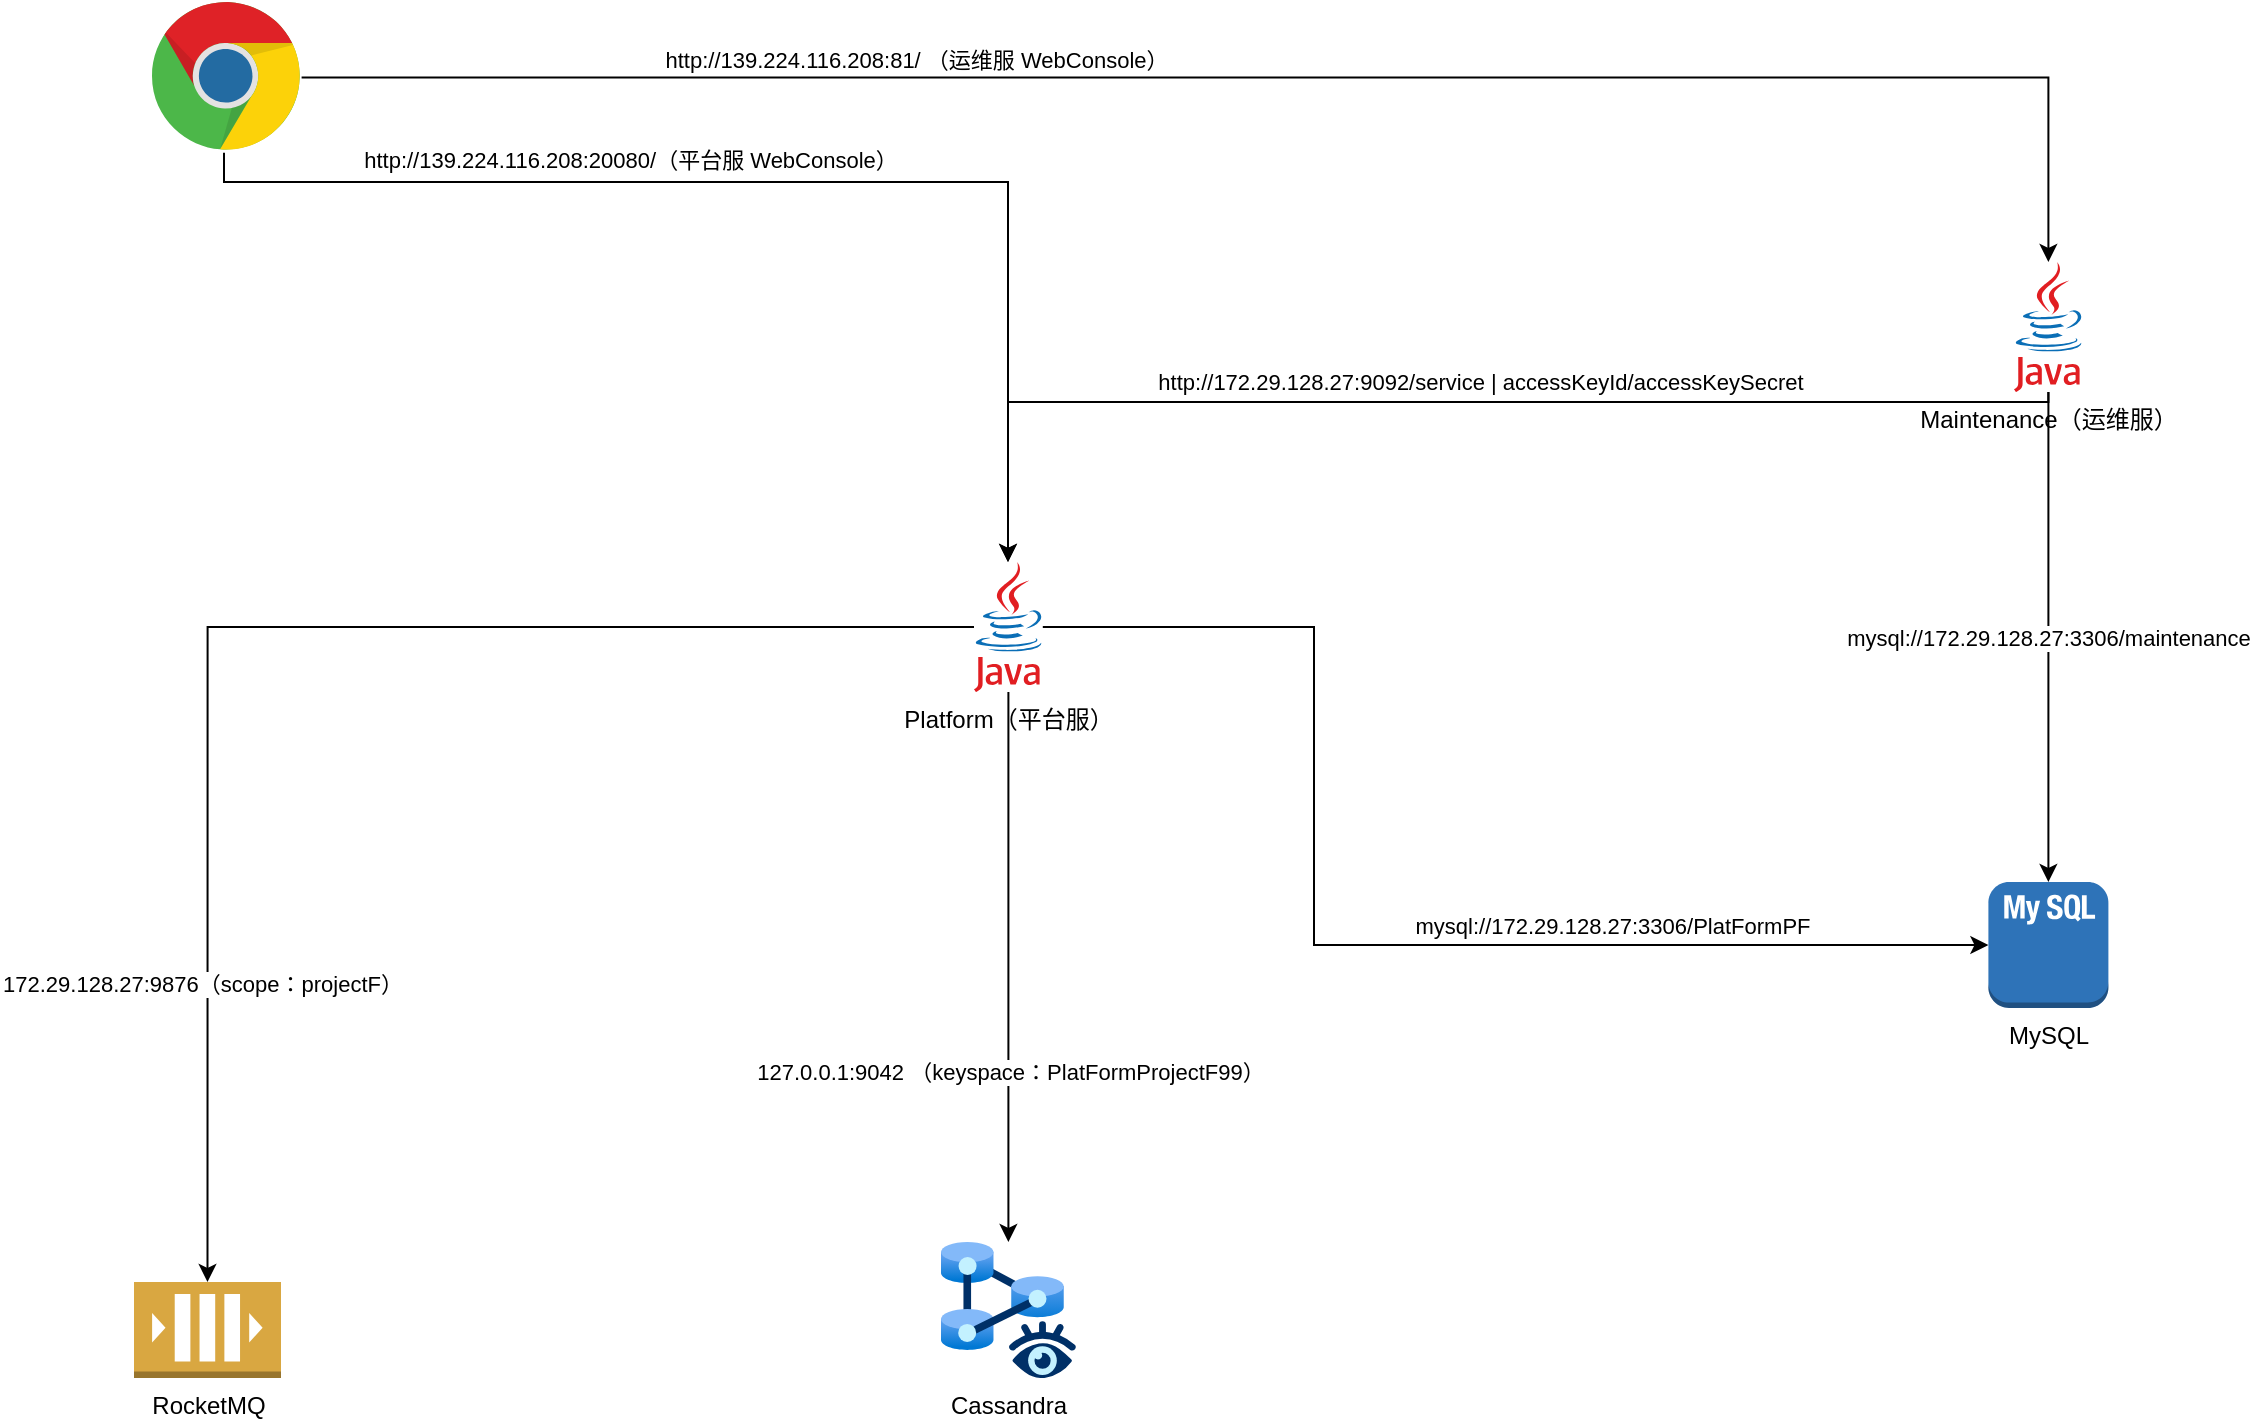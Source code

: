 <mxfile version="21.5.0" type="device">
  <diagram name="第 1 页" id="1TcEs7H4qGrX66cPTp6P">
    <mxGraphModel dx="1517" dy="997" grid="1" gridSize="10" guides="1" tooltips="1" connect="1" arrows="1" fold="1" page="1" pageScale="1" pageWidth="1920" pageHeight="1200" math="0" shadow="0">
      <root>
        <mxCell id="0" />
        <mxCell id="1" parent="0" />
        <mxCell id="Q9MMAdPLDHAIFyyj9GLM-20" style="edgeStyle=orthogonalEdgeStyle;rounded=0;orthogonalLoop=1;jettySize=auto;html=1;entryX=0;entryY=0.5;entryDx=0;entryDy=0;entryPerimeter=0;" edge="1" parent="1" source="Q9MMAdPLDHAIFyyj9GLM-2" target="Q9MMAdPLDHAIFyyj9GLM-6">
          <mxGeometry relative="1" as="geometry">
            <Array as="points">
              <mxPoint x="1120" y="573" />
              <mxPoint x="1120" y="732" />
            </Array>
          </mxGeometry>
        </mxCell>
        <mxCell id="Q9MMAdPLDHAIFyyj9GLM-21" value="mysql://172.29.128.27:3306/PlatFormPF" style="edgeLabel;html=1;align=center;verticalAlign=middle;resizable=0;points=[];" vertex="1" connectable="0" parent="Q9MMAdPLDHAIFyyj9GLM-20">
          <mxGeometry x="0.404" y="-2" relative="1" as="geometry">
            <mxPoint y="-12" as="offset" />
          </mxGeometry>
        </mxCell>
        <mxCell id="Q9MMAdPLDHAIFyyj9GLM-24" style="edgeStyle=orthogonalEdgeStyle;rounded=0;orthogonalLoop=1;jettySize=auto;html=1;" edge="1" parent="1" source="Q9MMAdPLDHAIFyyj9GLM-2" target="Q9MMAdPLDHAIFyyj9GLM-23">
          <mxGeometry relative="1" as="geometry" />
        </mxCell>
        <mxCell id="Q9MMAdPLDHAIFyyj9GLM-25" value="127.0.0.1:9042 （keyspace：PlatFormProjectF99）" style="edgeLabel;html=1;align=center;verticalAlign=middle;resizable=0;points=[];" vertex="1" connectable="0" parent="Q9MMAdPLDHAIFyyj9GLM-24">
          <mxGeometry x="0.379" y="1" relative="1" as="geometry">
            <mxPoint as="offset" />
          </mxGeometry>
        </mxCell>
        <mxCell id="Q9MMAdPLDHAIFyyj9GLM-28" style="edgeStyle=orthogonalEdgeStyle;rounded=0;orthogonalLoop=1;jettySize=auto;html=1;entryX=0.5;entryY=0;entryDx=0;entryDy=0;entryPerimeter=0;" edge="1" parent="1" source="Q9MMAdPLDHAIFyyj9GLM-2" target="Q9MMAdPLDHAIFyyj9GLM-27">
          <mxGeometry relative="1" as="geometry" />
        </mxCell>
        <mxCell id="Q9MMAdPLDHAIFyyj9GLM-29" value="172.29.128.27:9876（scope：projectF）" style="edgeLabel;html=1;align=center;verticalAlign=middle;resizable=0;points=[];" vertex="1" connectable="0" parent="Q9MMAdPLDHAIFyyj9GLM-28">
          <mxGeometry x="-0.064" relative="1" as="geometry">
            <mxPoint x="-54" y="178" as="offset" />
          </mxGeometry>
        </mxCell>
        <mxCell id="Q9MMAdPLDHAIFyyj9GLM-2" value="Platform（平台服）" style="dashed=0;outlineConnect=0;html=1;align=center;labelPosition=center;verticalLabelPosition=bottom;verticalAlign=top;shape=mxgraph.weblogos.java" vertex="1" parent="1">
          <mxGeometry x="950" y="540" width="34.4" height="65" as="geometry" />
        </mxCell>
        <mxCell id="Q9MMAdPLDHAIFyyj9GLM-4" style="edgeStyle=orthogonalEdgeStyle;rounded=0;orthogonalLoop=1;jettySize=auto;html=1;" edge="1" parent="1" source="Q9MMAdPLDHAIFyyj9GLM-3" target="Q9MMAdPLDHAIFyyj9GLM-2">
          <mxGeometry relative="1" as="geometry">
            <Array as="points">
              <mxPoint x="1487" y="460" />
              <mxPoint x="967" y="460" />
            </Array>
          </mxGeometry>
        </mxCell>
        <mxCell id="Q9MMAdPLDHAIFyyj9GLM-5" value="http://172.29.128.27:9092/service |&amp;nbsp;accessKeyId/accessKeySecret" style="edgeLabel;html=1;align=center;verticalAlign=middle;resizable=0;points=[];" vertex="1" connectable="0" parent="Q9MMAdPLDHAIFyyj9GLM-4">
          <mxGeometry x="-0.309" y="1" relative="1" as="geometry">
            <mxPoint x="-80" y="-11" as="offset" />
          </mxGeometry>
        </mxCell>
        <mxCell id="Q9MMAdPLDHAIFyyj9GLM-7" value="mysql://172.29.128.27:3306/maintenance" style="edgeStyle=orthogonalEdgeStyle;rounded=0;orthogonalLoop=1;jettySize=auto;html=1;" edge="1" parent="1" source="Q9MMAdPLDHAIFyyj9GLM-3" target="Q9MMAdPLDHAIFyyj9GLM-6">
          <mxGeometry relative="1" as="geometry" />
        </mxCell>
        <mxCell id="Q9MMAdPLDHAIFyyj9GLM-3" value="Maintenance（运维服）" style="dashed=0;outlineConnect=0;html=1;align=center;labelPosition=center;verticalLabelPosition=bottom;verticalAlign=top;shape=mxgraph.weblogos.java" vertex="1" parent="1">
          <mxGeometry x="1470" y="390" width="34.4" height="65" as="geometry" />
        </mxCell>
        <mxCell id="Q9MMAdPLDHAIFyyj9GLM-6" value="MySQL" style="outlineConnect=0;dashed=0;verticalLabelPosition=bottom;verticalAlign=top;align=center;html=1;shape=mxgraph.aws3.mysql_db_instance_2;fillColor=#2E73B8;gradientColor=none;" vertex="1" parent="1">
          <mxGeometry x="1457.2" y="700" width="60" height="63" as="geometry" />
        </mxCell>
        <mxCell id="Q9MMAdPLDHAIFyyj9GLM-10" style="edgeStyle=orthogonalEdgeStyle;rounded=0;orthogonalLoop=1;jettySize=auto;html=1;" edge="1" parent="1" source="Q9MMAdPLDHAIFyyj9GLM-9" target="Q9MMAdPLDHAIFyyj9GLM-3">
          <mxGeometry relative="1" as="geometry" />
        </mxCell>
        <mxCell id="Q9MMAdPLDHAIFyyj9GLM-11" value="http://139.224.116.208:81/ （运维服 WebConsole）" style="edgeLabel;html=1;align=center;verticalAlign=middle;resizable=0;points=[];" vertex="1" connectable="0" parent="Q9MMAdPLDHAIFyyj9GLM-10">
          <mxGeometry x="-0.365" y="-4" relative="1" as="geometry">
            <mxPoint y="-13" as="offset" />
          </mxGeometry>
        </mxCell>
        <mxCell id="Q9MMAdPLDHAIFyyj9GLM-18" style="edgeStyle=orthogonalEdgeStyle;rounded=0;orthogonalLoop=1;jettySize=auto;html=1;" edge="1" parent="1" source="Q9MMAdPLDHAIFyyj9GLM-9" target="Q9MMAdPLDHAIFyyj9GLM-2">
          <mxGeometry relative="1" as="geometry">
            <mxPoint x="612.8" y="349.997" as="sourcePoint" />
            <mxPoint x="967.0" y="442.33" as="targetPoint" />
            <Array as="points">
              <mxPoint x="575" y="350" />
              <mxPoint x="967" y="350" />
            </Array>
          </mxGeometry>
        </mxCell>
        <mxCell id="Q9MMAdPLDHAIFyyj9GLM-19" value="http://139.224.116.208:20080/（平台服 WebConsole）" style="edgeLabel;html=1;align=center;verticalAlign=middle;resizable=0;points=[];" vertex="1" connectable="0" parent="Q9MMAdPLDHAIFyyj9GLM-18">
          <mxGeometry x="-0.265" y="-1" relative="1" as="geometry">
            <mxPoint x="-2" y="-12" as="offset" />
          </mxGeometry>
        </mxCell>
        <mxCell id="Q9MMAdPLDHAIFyyj9GLM-9" value="" style="dashed=0;outlineConnect=0;html=1;align=center;labelPosition=center;verticalLabelPosition=bottom;verticalAlign=top;shape=mxgraph.weblogos.chrome" vertex="1" parent="1">
          <mxGeometry x="539" y="260" width="74.8" height="75.4" as="geometry" />
        </mxCell>
        <mxCell id="Q9MMAdPLDHAIFyyj9GLM-23" value="Cassandra" style="image;aspect=fixed;html=1;points=[];align=center;fontSize=12;image=img/lib/azure2/other/Managed_Instance_Apache_Cassandra.svg;" vertex="1" parent="1">
          <mxGeometry x="933.2" y="880" width="68" height="68" as="geometry" />
        </mxCell>
        <mxCell id="Q9MMAdPLDHAIFyyj9GLM-27" value="RocketMQ" style="outlineConnect=0;dashed=0;verticalLabelPosition=bottom;verticalAlign=top;align=center;html=1;shape=mxgraph.aws3.queue;fillColor=#D9A741;gradientColor=none;" vertex="1" parent="1">
          <mxGeometry x="530" y="900" width="73.5" height="48" as="geometry" />
        </mxCell>
      </root>
    </mxGraphModel>
  </diagram>
</mxfile>
